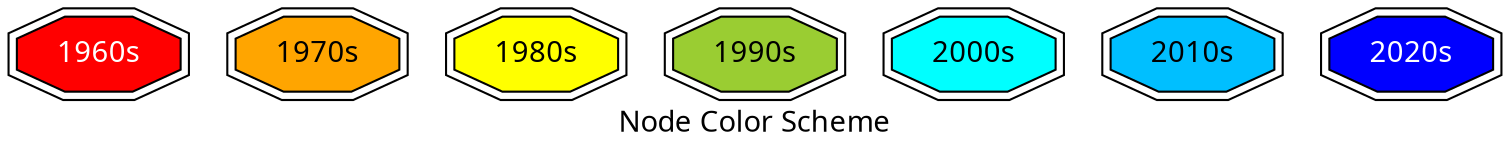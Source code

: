 digraph {
    graph[fontname="Calibri", margin="0", label="Node Color Scheme"];
    node [fontname="Calibri" style=filled fillcolor=white];
a1 [label="1960s", fontcolor="white", shape=doubleoctagon, fillcolor=red, style=filled, shape=doubleoctagon];
    a2 [label="1970s", shape=doubleoctagon, fillcolor=orange, style=filled, shape=doubleoctagon];
    a3 [label="1980s", shape=doubleoctagon, fillcolor=yellow, style=filled, shape=doubleoctagon];
    a4 [label="1990s", shape=doubleoctagon, fillcolor=yellowgreen, style=filled, shape=doubleoctagon];
    a5 [label="2000s", shape=doubleoctagon, fillcolor=cyan, style=filled, shape=doubleoctagon];
    a6 [label="2010s", shape=doubleoctagon, fillcolor=deepskyblue, style=filled, shape=doubleoctagon];
    a7 [label="2020s", fontcolor="white", shape=doubleoctagon, fillcolor=blue, style=filled, shape=doubleoctagon];
}
